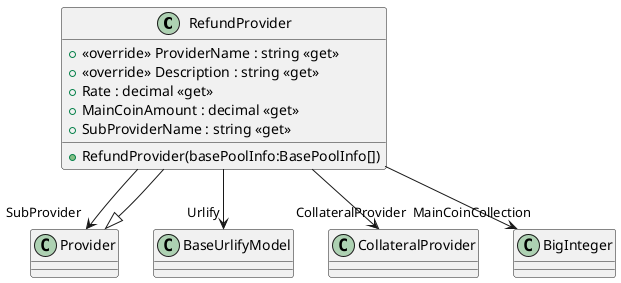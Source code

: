 @startuml
class RefundProvider {
    + <<override>> ProviderName : string <<get>>
    + <<override>> Description : string <<get>>
    + Rate : decimal <<get>>
    + MainCoinAmount : decimal <<get>>
    + SubProviderName : string <<get>>
    + RefundProvider(basePoolInfo:BasePoolInfo[])
}
Provider <|-- RefundProvider
RefundProvider --> "Urlify" BaseUrlifyModel
RefundProvider --> "SubProvider" Provider
RefundProvider --> "CollateralProvider" CollateralProvider
RefundProvider --> "MainCoinCollection" BigInteger
@enduml
